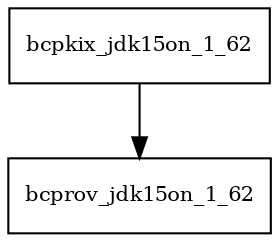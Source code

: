 digraph bcpkix_jdk15on_1_62_dependencies {
  node [shape = box, fontsize=10.0];
  bcpkix_jdk15on_1_62 -> bcprov_jdk15on_1_62;
}
